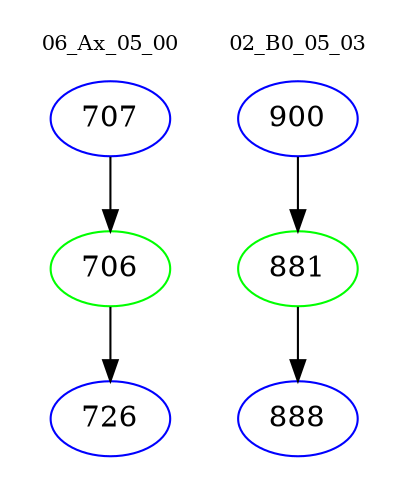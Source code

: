 digraph{
subgraph cluster_0 {
color = white
label = "06_Ax_05_00";
fontsize=10;
T0_707 [label="707", color="blue"]
T0_707 -> T0_706 [color="black"]
T0_706 [label="706", color="green"]
T0_706 -> T0_726 [color="black"]
T0_726 [label="726", color="blue"]
}
subgraph cluster_1 {
color = white
label = "02_B0_05_03";
fontsize=10;
T1_900 [label="900", color="blue"]
T1_900 -> T1_881 [color="black"]
T1_881 [label="881", color="green"]
T1_881 -> T1_888 [color="black"]
T1_888 [label="888", color="blue"]
}
}
